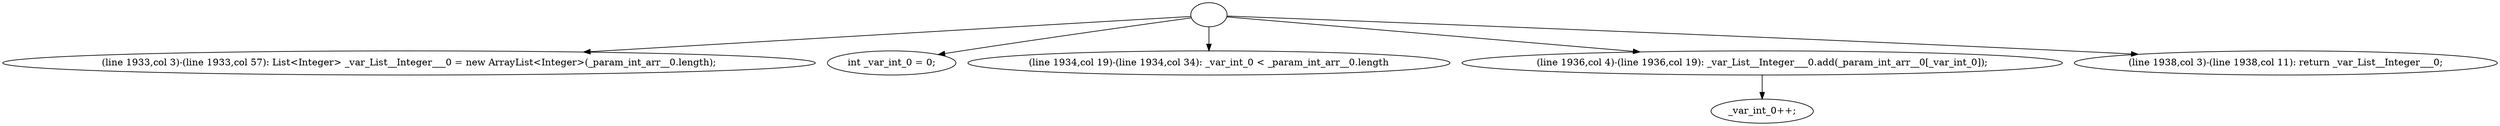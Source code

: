 digraph G {
  1 [ label="" ];
  2 [ label="(line 1933,col 3)-(line 1933,col 57): List<Integer> _var_List__Integer___0 = new ArrayList<Integer>(_param_int_arr__0.length);" ];
  3 [ label="int _var_int_0 = 0;" ];
  4 [ label="(line 1934,col 19)-(line 1934,col 34): _var_int_0 < _param_int_arr__0.length" ];
  5 [ label="(line 1936,col 4)-(line 1936,col 19): _var_List__Integer___0.add(_param_int_arr__0[_var_int_0]);" ];
  6 [ label="_var_int_0++;" ];
  7 [ label="(line 1938,col 3)-(line 1938,col 11): return _var_List__Integer___0;" ];
  1 -> 2;
  1 -> 3;
  1 -> 4;
  1 -> 5;
  5 -> 6;
  1 -> 7;
}
